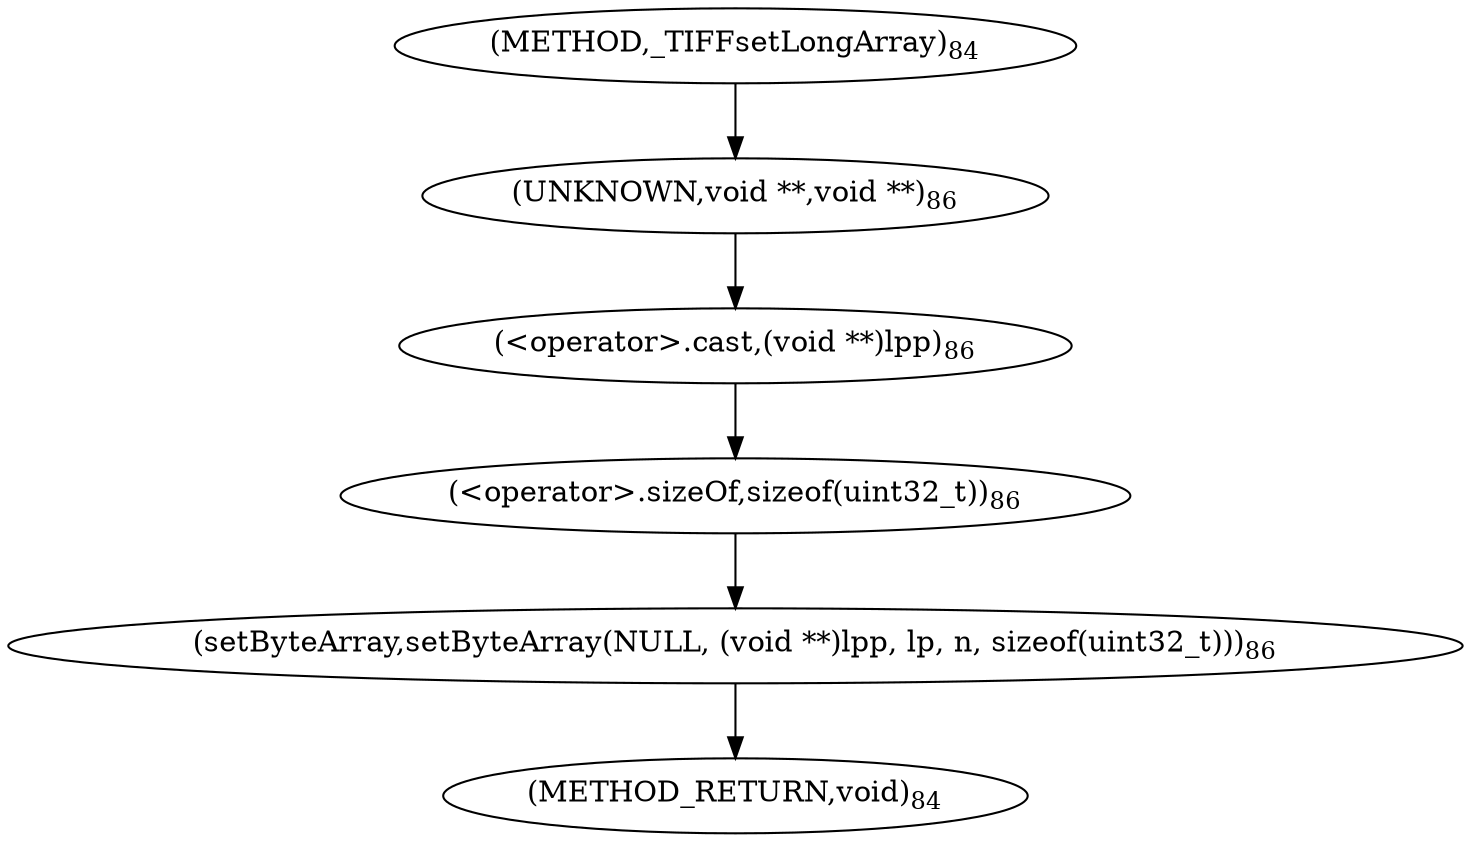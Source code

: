 digraph "_TIFFsetLongArray" {  
"39785" [label = <(setByteArray,setByteArray(NULL, (void **)lpp, lp, n, sizeof(uint32_t)))<SUB>86</SUB>> ]
"39787" [label = <(&lt;operator&gt;.cast,(void **)lpp)<SUB>86</SUB>> ]
"39792" [label = <(&lt;operator&gt;.sizeOf,sizeof(uint32_t))<SUB>86</SUB>> ]
"39788" [label = <(UNKNOWN,void **,void **)<SUB>86</SUB>> ]
"39780" [label = <(METHOD,_TIFFsetLongArray)<SUB>84</SUB>> ]
"39794" [label = <(METHOD_RETURN,void)<SUB>84</SUB>> ]
  "39785" -> "39794" 
  "39787" -> "39792" 
  "39792" -> "39785" 
  "39788" -> "39787" 
  "39780" -> "39788" 
}

